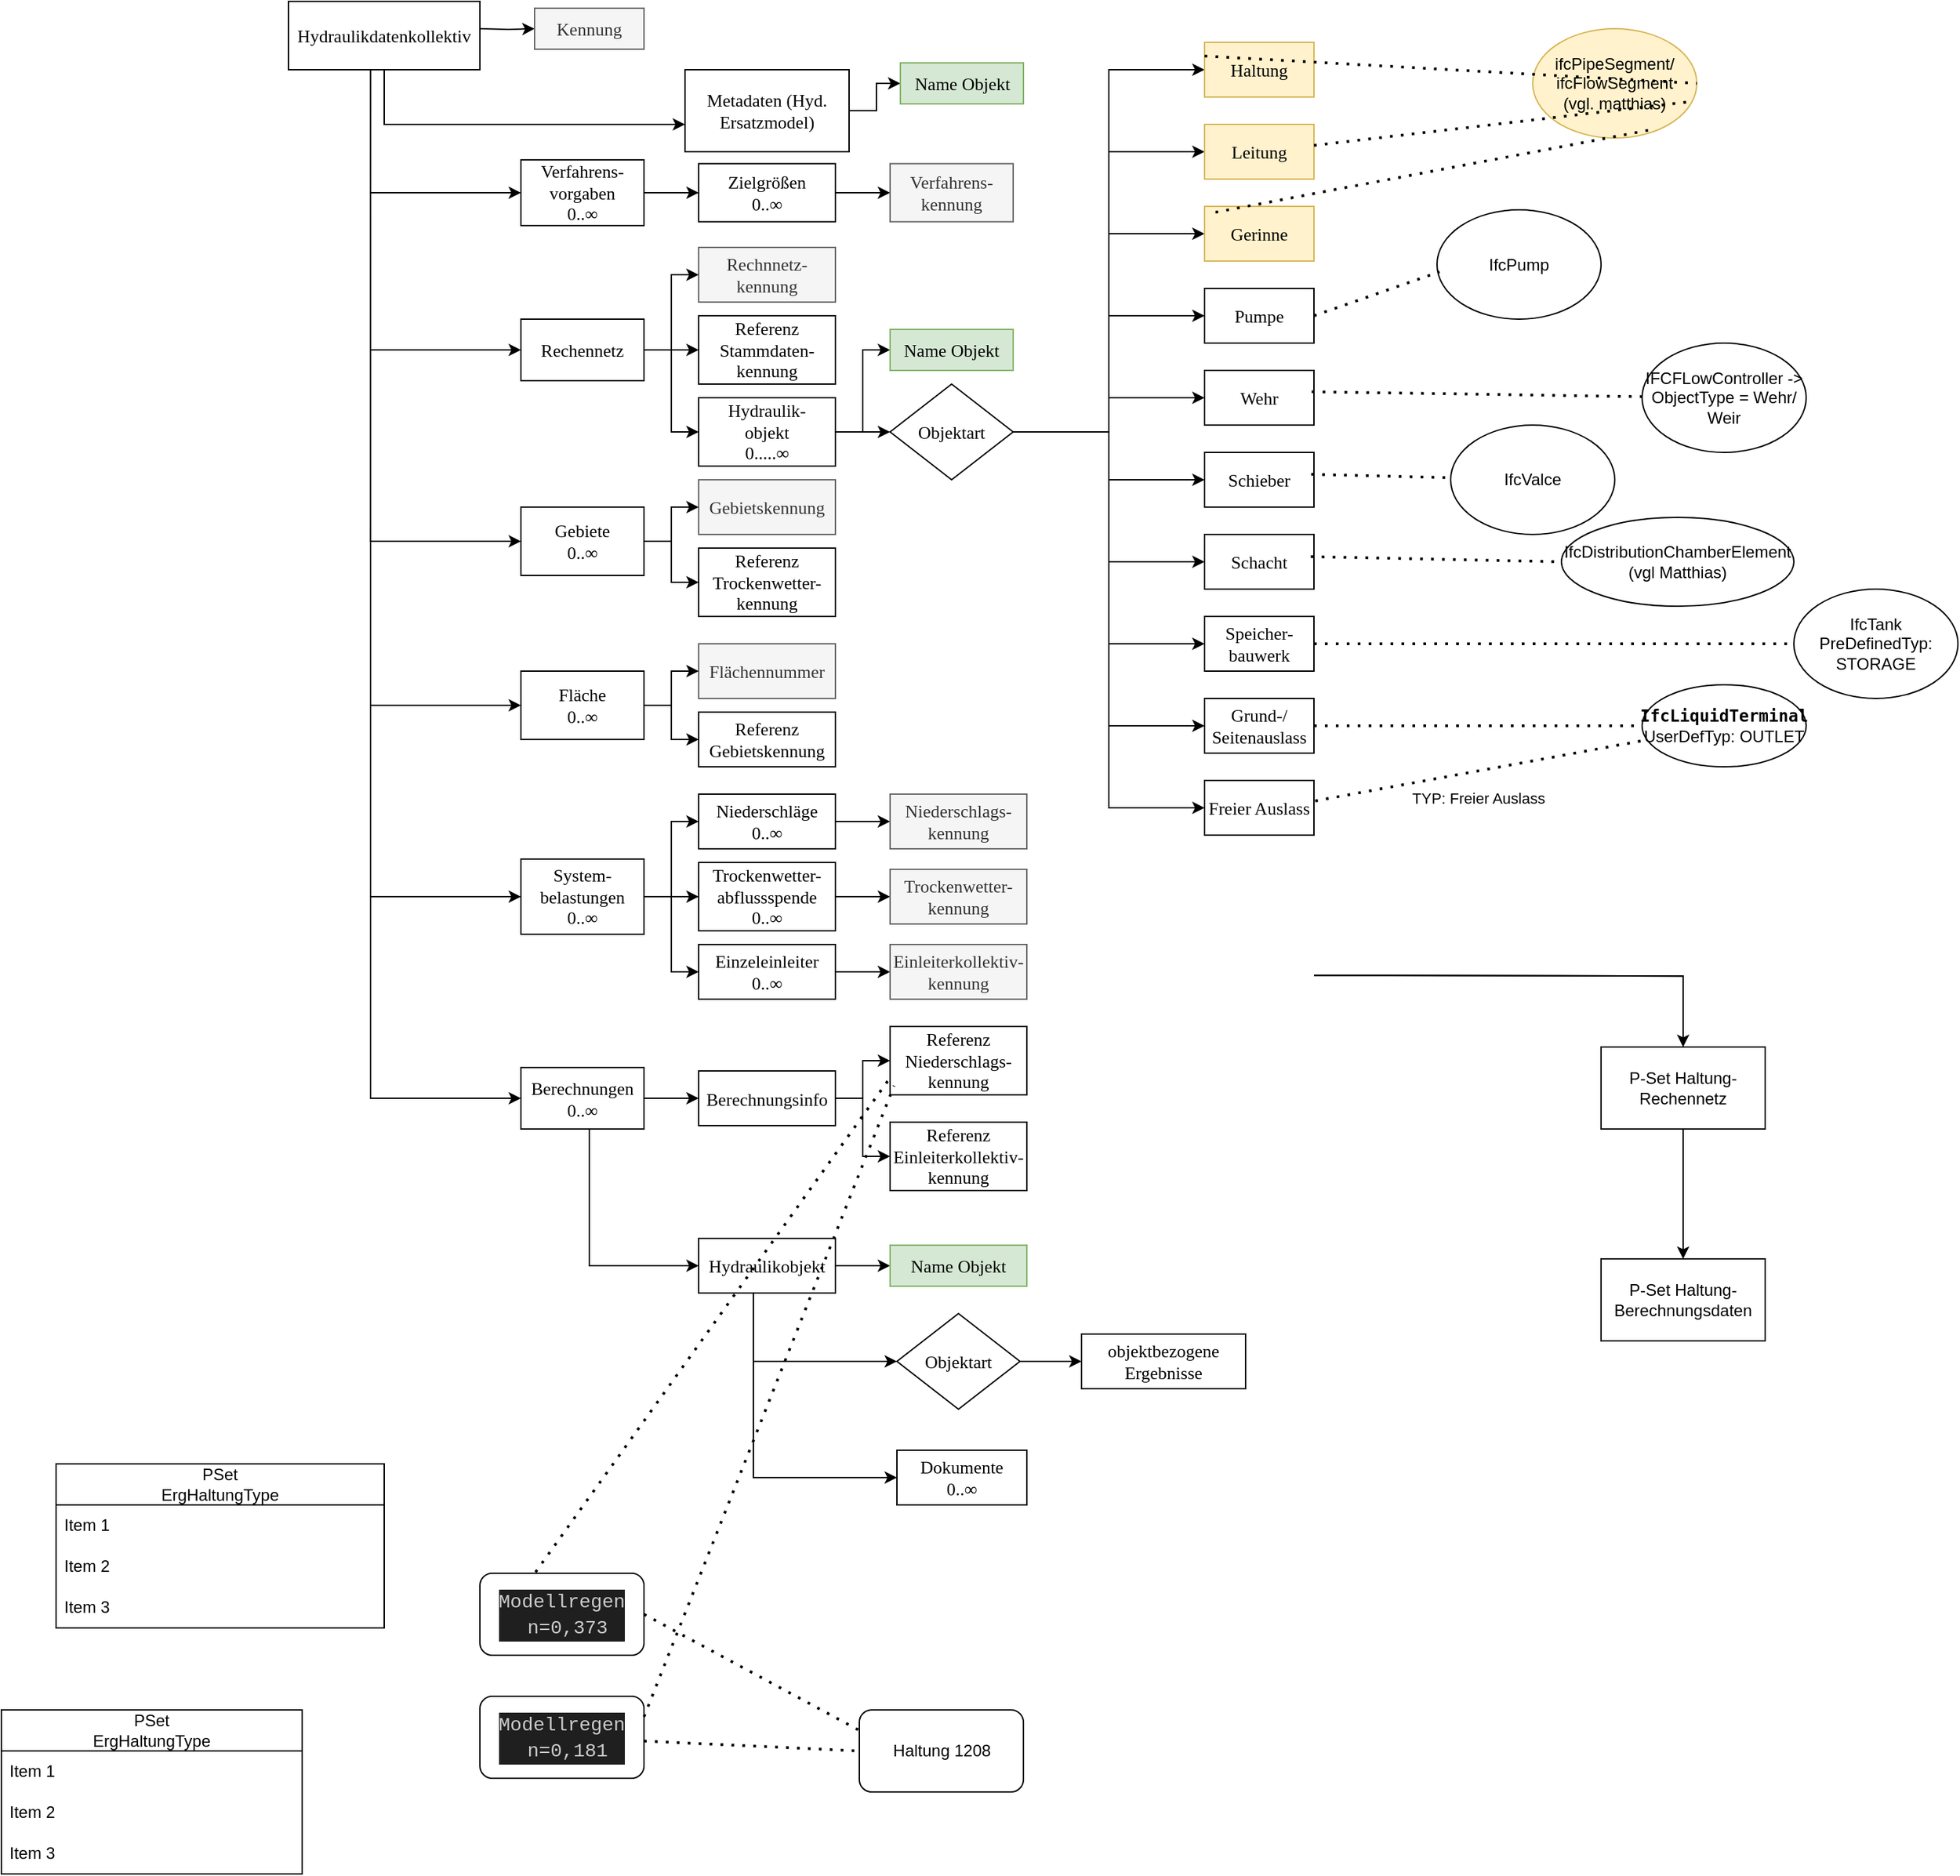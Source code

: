 <mxfile version="27.0.6">
  <diagram name="Seite-1" id="kiRcYdykQpiXVtvCCH_o">
    <mxGraphModel dx="3138" dy="1251" grid="1" gridSize="10" guides="1" tooltips="1" connect="1" arrows="1" fold="1" page="1" pageScale="1" pageWidth="827" pageHeight="1169" math="0" shadow="0">
      <root>
        <mxCell id="0" />
        <mxCell id="1" parent="0" />
        <mxCell id="iKRK4WftCPjV4v0DSpR1-3" value="" style="edgeStyle=orthogonalEdgeStyle;rounded=0;orthogonalLoop=1;jettySize=auto;html=1;entryX=0;entryY=0.5;entryDx=0;entryDy=0;fontSize=13;" parent="1" target="RGeOCi0uQSU0HmTcbR4D-23" edge="1">
          <mxGeometry relative="1" as="geometry">
            <mxPoint x="214" y="65" as="targetPoint" />
            <mxPoint x="160" y="50" as="sourcePoint" />
          </mxGeometry>
        </mxCell>
        <mxCell id="iKRK4WftCPjV4v0DSpR1-5" value="" style="edgeStyle=orthogonalEdgeStyle;rounded=0;orthogonalLoop=1;jettySize=auto;html=1;entryX=0;entryY=0.5;entryDx=0;entryDy=0;fontSize=13;exitX=0.428;exitY=0.967;exitDx=0;exitDy=0;exitPerimeter=0;" parent="1" target="mGreL9vsvFHhippzRWms-1" edge="1">
          <mxGeometry relative="1" as="geometry">
            <Array as="points">
              <mxPoint x="80" y="425" />
            </Array>
            <mxPoint x="79.92" y="78.02" as="sourcePoint" />
            <mxPoint x="190.0" y="422.5" as="targetPoint" />
          </mxGeometry>
        </mxCell>
        <mxCell id="H4KakfRGWg1EVCRGtIzr-42" style="edgeStyle=orthogonalEdgeStyle;rounded=0;orthogonalLoop=1;jettySize=auto;html=1;entryX=0;entryY=0.5;entryDx=0;entryDy=0;fontSize=13;" parent="1" target="H4KakfRGWg1EVCRGtIzr-4" edge="1">
          <mxGeometry relative="1" as="geometry">
            <Array as="points">
              <mxPoint x="80" y="545" />
            </Array>
            <mxPoint x="80" y="80" as="sourcePoint" />
          </mxGeometry>
        </mxCell>
        <mxCell id="H4KakfRGWg1EVCRGtIzr-43" style="edgeStyle=orthogonalEdgeStyle;rounded=0;orthogonalLoop=1;jettySize=auto;html=1;entryX=0;entryY=0.5;entryDx=0;entryDy=0;fontSize=13;" parent="1" target="H4KakfRGWg1EVCRGtIzr-23" edge="1">
          <mxGeometry relative="1" as="geometry">
            <Array as="points">
              <mxPoint x="80" y="685" />
            </Array>
            <mxPoint x="80" y="80" as="sourcePoint" />
          </mxGeometry>
        </mxCell>
        <mxCell id="H4KakfRGWg1EVCRGtIzr-44" style="edgeStyle=orthogonalEdgeStyle;rounded=0;orthogonalLoop=1;jettySize=auto;html=1;entryX=0;entryY=0.5;entryDx=0;entryDy=0;fontSize=13;" parent="1" target="H4KakfRGWg1EVCRGtIzr-35" edge="1">
          <mxGeometry relative="1" as="geometry">
            <Array as="points">
              <mxPoint x="80" y="833" />
            </Array>
            <mxPoint x="80" y="80" as="sourcePoint" />
          </mxGeometry>
        </mxCell>
        <mxCell id="RGeOCi0uQSU0HmTcbR4D-11" value="" style="edgeStyle=orthogonalEdgeStyle;rounded=0;orthogonalLoop=1;jettySize=auto;html=1;fontSize=13;" parent="1" source="RGeOCi0uQSU0HmTcbR4D-2" target="RGeOCi0uQSU0HmTcbR4D-10" edge="1">
          <mxGeometry relative="1" as="geometry" />
        </mxCell>
        <UserObject label="&lt;div&gt;Verfahrens-vorgaben&lt;/div&gt;&lt;div&gt;0..∞&lt;/div&gt;" link="https://www.bfr-abwasser.de/html/ISYBAU_Austauschformate_Abwasser.14.17.html" linkTarget="_blank" id="RGeOCi0uQSU0HmTcbR4D-2">
          <mxCell style="rounded=0;whiteSpace=wrap;html=1;fontFamily=Latin Modern;fontSize=13;" parent="1" vertex="1">
            <mxGeometry x="190" y="145.94" width="90" height="48.12" as="geometry" />
          </mxCell>
        </UserObject>
        <mxCell id="RGeOCi0uQSU0HmTcbR4D-3" value="" style="endArrow=classic;html=1;rounded=0;entryX=0;entryY=0.5;entryDx=0;entryDy=0;fontSize=13;exitX=0.429;exitY=1.008;exitDx=0;exitDy=0;exitPerimeter=0;" parent="1" target="RGeOCi0uQSU0HmTcbR4D-2" edge="1">
          <mxGeometry width="50" height="50" relative="1" as="geometry">
            <mxPoint x="80.06" y="80.48" as="sourcePoint" />
            <mxPoint x="370" y="210" as="targetPoint" />
            <Array as="points">
              <mxPoint x="80" y="170" />
            </Array>
          </mxGeometry>
        </mxCell>
        <mxCell id="RGeOCi0uQSU0HmTcbR4D-8" value="" style="endArrow=classic;html=1;rounded=0;entryX=0;entryY=0.5;entryDx=0;entryDy=0;fontSize=13;" parent="1" target="RGeOCi0uQSU0HmTcbR4D-24" edge="1">
          <mxGeometry width="50" height="50" relative="1" as="geometry">
            <mxPoint x="80" y="80" as="sourcePoint" />
            <mxPoint x="130" y="284.71" as="targetPoint" />
            <Array as="points">
              <mxPoint x="80" y="285" />
            </Array>
          </mxGeometry>
        </mxCell>
        <mxCell id="RGeOCi0uQSU0HmTcbR4D-16" value="" style="edgeStyle=orthogonalEdgeStyle;rounded=0;orthogonalLoop=1;jettySize=auto;html=1;fontSize=13;" parent="1" source="RGeOCi0uQSU0HmTcbR4D-10" target="RGeOCi0uQSU0HmTcbR4D-15" edge="1">
          <mxGeometry relative="1" as="geometry" />
        </mxCell>
        <UserObject label="&lt;div&gt;Zielgrößen&lt;/div&gt;&lt;div&gt;0..∞&lt;/div&gt;" link="https://www.bfr-abwasser.de/html/ISYBAU_Austauschformate_Abwasser.14.17.html" linkTarget="_blank" id="RGeOCi0uQSU0HmTcbR4D-10">
          <mxCell style="rounded=0;whiteSpace=wrap;html=1;fontFamily=Latin Modern;fontSize=13;" parent="1" vertex="1">
            <mxGeometry x="320" y="148.75" width="100" height="42.5" as="geometry" />
          </mxCell>
        </UserObject>
        <UserObject label="&lt;div&gt;&lt;font&gt;Verfahrens-&lt;/font&gt;&lt;/div&gt;&lt;div&gt;&lt;font&gt;kennung&lt;/font&gt;&lt;/div&gt;" linkTarget="_blank" id="RGeOCi0uQSU0HmTcbR4D-15">
          <mxCell style="rounded=0;whiteSpace=wrap;html=1;fontFamily=Latin Modern;fontSize=13;fillColor=#f5f5f5;fontColor=#333333;strokeColor=#666666;" parent="1" vertex="1">
            <mxGeometry x="460" y="148.75" width="90" height="42.5" as="geometry" />
          </mxCell>
        </UserObject>
        <UserObject label="&lt;div&gt;Kennung&lt;/div&gt;" linkTarget="_blank" id="RGeOCi0uQSU0HmTcbR4D-23">
          <mxCell style="rounded=0;whiteSpace=wrap;html=1;fontFamily=Latin Modern;fillColor=#f5f5f5;fontColor=#333333;strokeColor=#666666;fontSize=13;" parent="1" vertex="1">
            <mxGeometry x="200" y="35" width="80" height="30" as="geometry" />
          </mxCell>
        </UserObject>
        <mxCell id="RGeOCi0uQSU0HmTcbR4D-26" value="" style="edgeStyle=orthogonalEdgeStyle;rounded=0;orthogonalLoop=1;jettySize=auto;html=1;fontSize=13;" parent="1" source="RGeOCi0uQSU0HmTcbR4D-24" target="RGeOCi0uQSU0HmTcbR4D-25" edge="1">
          <mxGeometry relative="1" as="geometry" />
        </mxCell>
        <UserObject label="&lt;div&gt;Rechennetz&lt;/div&gt;" link="https://www.bfr-abwasser.de/html/ISYBAU_Austauschformate_Abwasser.14.18.html" linkTarget="_blank" id="RGeOCi0uQSU0HmTcbR4D-24">
          <mxCell style="rounded=0;whiteSpace=wrap;html=1;fontFamily=Latin Modern;fontSize=13;" parent="1" vertex="1">
            <mxGeometry x="190" y="262.5" width="90" height="45" as="geometry" />
          </mxCell>
        </UserObject>
        <mxCell id="RGeOCi0uQSU0HmTcbR4D-34" value="" style="edgeStyle=orthogonalEdgeStyle;rounded=0;orthogonalLoop=1;jettySize=auto;html=1;exitX=1;exitY=0.75;exitDx=0;exitDy=0;fontSize=13;" parent="1" source="RGeOCi0uQSU0HmTcbR4D-27" target="RGeOCi0uQSU0HmTcbR4D-33" edge="1">
          <mxGeometry relative="1" as="geometry">
            <Array as="points">
              <mxPoint x="420" y="345" />
            </Array>
          </mxGeometry>
        </mxCell>
        <mxCell id="H4KakfRGWg1EVCRGtIzr-55" style="edgeStyle=orthogonalEdgeStyle;rounded=0;orthogonalLoop=1;jettySize=auto;html=1;entryX=0;entryY=0.5;entryDx=0;entryDy=0;fontSize=13;exitX=1;exitY=0.75;exitDx=0;exitDy=0;" parent="1" source="RGeOCi0uQSU0HmTcbR4D-27" target="RGeOCi0uQSU0HmTcbR4D-52" edge="1">
          <mxGeometry relative="1" as="geometry">
            <Array as="points">
              <mxPoint x="420" y="345" />
              <mxPoint x="440" y="345" />
              <mxPoint x="440" y="285" />
            </Array>
          </mxGeometry>
        </mxCell>
        <UserObject label="&lt;div&gt;Referenz &lt;br&gt;&lt;/div&gt;&lt;div&gt;Stammdaten-&lt;/div&gt;&lt;div&gt;kennung&lt;/div&gt;" linkTarget="_blank" id="RGeOCi0uQSU0HmTcbR4D-25">
          <mxCell style="rounded=0;whiteSpace=wrap;html=1;fontFamily=Latin Modern;fontSize=13;" parent="1" vertex="1">
            <mxGeometry x="320" y="260" width="100" height="50" as="geometry" />
          </mxCell>
        </UserObject>
        <UserObject label="&lt;div&gt;Hydraulik-&lt;/div&gt;&lt;div&gt;objekt&lt;br&gt;0.....∞&lt;/div&gt;" linkTarget="_blank" id="RGeOCi0uQSU0HmTcbR4D-27">
          <mxCell style="rounded=0;whiteSpace=wrap;html=1;fontFamily=Latin Modern;fontSize=13;" parent="1" vertex="1">
            <mxGeometry x="320" y="320" width="100" height="50" as="geometry" />
          </mxCell>
        </UserObject>
        <UserObject label="&lt;div&gt;Rechnnetz-&lt;/div&gt;&lt;div&gt;kennung&lt;/div&gt;" linkTarget="_blank" id="RGeOCi0uQSU0HmTcbR4D-30">
          <mxCell style="rounded=0;whiteSpace=wrap;html=1;fontFamily=Latin Modern;fillColor=#f5f5f5;fontColor=#333333;strokeColor=#666666;fontSize=13;" parent="1" vertex="1">
            <mxGeometry x="320" y="210" width="100" height="40" as="geometry" />
          </mxCell>
        </UserObject>
        <mxCell id="H4KakfRGWg1EVCRGtIzr-45" style="edgeStyle=orthogonalEdgeStyle;rounded=0;orthogonalLoop=1;jettySize=auto;html=1;entryX=0;entryY=0.5;entryDx=0;entryDy=0;fontSize=13;" parent="1" source="RGeOCi0uQSU0HmTcbR4D-33" target="RGeOCi0uQSU0HmTcbR4D-44" edge="1">
          <mxGeometry relative="1" as="geometry" />
        </mxCell>
        <mxCell id="H4KakfRGWg1EVCRGtIzr-46" style="edgeStyle=orthogonalEdgeStyle;rounded=0;orthogonalLoop=1;jettySize=auto;html=1;entryX=0;entryY=0.5;entryDx=0;entryDy=0;fontSize=13;" parent="1" source="RGeOCi0uQSU0HmTcbR4D-33" target="RGeOCi0uQSU0HmTcbR4D-45" edge="1">
          <mxGeometry relative="1" as="geometry" />
        </mxCell>
        <mxCell id="H4KakfRGWg1EVCRGtIzr-47" style="edgeStyle=orthogonalEdgeStyle;rounded=0;orthogonalLoop=1;jettySize=auto;html=1;entryX=0;entryY=0.5;entryDx=0;entryDy=0;fontSize=13;" parent="1" source="RGeOCi0uQSU0HmTcbR4D-33" target="RGeOCi0uQSU0HmTcbR4D-46" edge="1">
          <mxGeometry relative="1" as="geometry" />
        </mxCell>
        <mxCell id="H4KakfRGWg1EVCRGtIzr-48" style="edgeStyle=orthogonalEdgeStyle;rounded=0;orthogonalLoop=1;jettySize=auto;html=1;entryX=0;entryY=0.5;entryDx=0;entryDy=0;fontSize=13;" parent="1" source="RGeOCi0uQSU0HmTcbR4D-33" target="RGeOCi0uQSU0HmTcbR4D-37" edge="1">
          <mxGeometry relative="1" as="geometry" />
        </mxCell>
        <mxCell id="H4KakfRGWg1EVCRGtIzr-49" style="edgeStyle=orthogonalEdgeStyle;rounded=0;orthogonalLoop=1;jettySize=auto;html=1;fontSize=13;" parent="1" source="RGeOCi0uQSU0HmTcbR4D-33" target="RGeOCi0uQSU0HmTcbR4D-47" edge="1">
          <mxGeometry relative="1" as="geometry" />
        </mxCell>
        <mxCell id="H4KakfRGWg1EVCRGtIzr-50" style="edgeStyle=orthogonalEdgeStyle;rounded=0;orthogonalLoop=1;jettySize=auto;html=1;entryX=0;entryY=0.5;entryDx=0;entryDy=0;fontSize=13;" parent="1" source="RGeOCi0uQSU0HmTcbR4D-33" target="RGeOCi0uQSU0HmTcbR4D-48" edge="1">
          <mxGeometry relative="1" as="geometry" />
        </mxCell>
        <mxCell id="H4KakfRGWg1EVCRGtIzr-51" style="edgeStyle=orthogonalEdgeStyle;rounded=0;orthogonalLoop=1;jettySize=auto;html=1;entryX=0;entryY=0.5;entryDx=0;entryDy=0;fontSize=13;" parent="1" source="RGeOCi0uQSU0HmTcbR4D-33" target="RGeOCi0uQSU0HmTcbR4D-49" edge="1">
          <mxGeometry relative="1" as="geometry" />
        </mxCell>
        <mxCell id="H4KakfRGWg1EVCRGtIzr-52" style="edgeStyle=orthogonalEdgeStyle;rounded=0;orthogonalLoop=1;jettySize=auto;html=1;entryX=0;entryY=0.5;entryDx=0;entryDy=0;fontSize=13;" parent="1" source="RGeOCi0uQSU0HmTcbR4D-33" target="RGeOCi0uQSU0HmTcbR4D-50" edge="1">
          <mxGeometry relative="1" as="geometry" />
        </mxCell>
        <mxCell id="H4KakfRGWg1EVCRGtIzr-53" style="edgeStyle=orthogonalEdgeStyle;rounded=0;orthogonalLoop=1;jettySize=auto;html=1;entryX=0;entryY=0.5;entryDx=0;entryDy=0;fontSize=13;" parent="1" source="RGeOCi0uQSU0HmTcbR4D-33" target="RGeOCi0uQSU0HmTcbR4D-54" edge="1">
          <mxGeometry relative="1" as="geometry" />
        </mxCell>
        <mxCell id="H4KakfRGWg1EVCRGtIzr-54" style="edgeStyle=orthogonalEdgeStyle;rounded=0;orthogonalLoop=1;jettySize=auto;html=1;entryX=0;entryY=0.5;entryDx=0;entryDy=0;fontSize=13;" parent="1" source="RGeOCi0uQSU0HmTcbR4D-33" target="RGeOCi0uQSU0HmTcbR4D-55" edge="1">
          <mxGeometry relative="1" as="geometry" />
        </mxCell>
        <mxCell id="RGeOCi0uQSU0HmTcbR4D-33" value="Objektart" style="shape=rhombus;html=1;dashed=0;whiteSpace=wrap;perimeter=rhombusPerimeter;fontFamily=Latin Modern;fontSize=13;" parent="1" vertex="1">
          <mxGeometry x="460" y="310" width="90" height="70" as="geometry" />
        </mxCell>
        <UserObject label="Haltung" linkTarget="_blank" id="RGeOCi0uQSU0HmTcbR4D-37">
          <mxCell style="rounded=0;whiteSpace=wrap;html=1;fontFamily=Latin Modern;fontSize=13;fillColor=#fff2cc;strokeColor=#d6b656;" parent="1" vertex="1">
            <mxGeometry x="690" y="60" width="80" height="40" as="geometry" />
          </mxCell>
        </UserObject>
        <UserObject label="&lt;div&gt;Leitung&lt;/div&gt;" linkTarget="_blank" id="RGeOCi0uQSU0HmTcbR4D-44">
          <mxCell style="rounded=0;whiteSpace=wrap;html=1;fontFamily=Latin Modern;fontSize=13;fillColor=#fff2cc;strokeColor=#d6b656;" parent="1" vertex="1">
            <mxGeometry x="690" y="120" width="80" height="40" as="geometry" />
          </mxCell>
        </UserObject>
        <UserObject label="&lt;div&gt;Gerinne&lt;/div&gt;" linkTarget="_blank" id="RGeOCi0uQSU0HmTcbR4D-45">
          <mxCell style="rounded=0;whiteSpace=wrap;html=1;fontFamily=Latin Modern;fontSize=13;fillColor=#fff2cc;strokeColor=#d6b656;" parent="1" vertex="1">
            <mxGeometry x="690" y="180" width="80" height="40" as="geometry" />
          </mxCell>
        </UserObject>
        <UserObject label="Pumpe" linkTarget="_blank" id="RGeOCi0uQSU0HmTcbR4D-46">
          <mxCell style="rounded=0;whiteSpace=wrap;html=1;fontFamily=Latin Modern;fontSize=13;" parent="1" vertex="1">
            <mxGeometry x="690" y="240" width="80" height="40" as="geometry" />
          </mxCell>
        </UserObject>
        <UserObject label="Wehr" linkTarget="_blank" id="RGeOCi0uQSU0HmTcbR4D-47">
          <mxCell style="rounded=0;whiteSpace=wrap;html=1;fontFamily=Latin Modern;fontSize=13;" parent="1" vertex="1">
            <mxGeometry x="690" y="300" width="80" height="40" as="geometry" />
          </mxCell>
        </UserObject>
        <UserObject label="Schieber" linkTarget="_blank" id="RGeOCi0uQSU0HmTcbR4D-48">
          <mxCell style="rounded=0;whiteSpace=wrap;html=1;fontFamily=Latin Modern;fontSize=13;" parent="1" vertex="1">
            <mxGeometry x="690" y="360" width="80" height="40" as="geometry" />
          </mxCell>
        </UserObject>
        <UserObject label="Schacht" linkTarget="_blank" id="RGeOCi0uQSU0HmTcbR4D-49">
          <mxCell style="rounded=0;whiteSpace=wrap;html=1;fontFamily=Latin Modern;fontSize=13;" parent="1" vertex="1">
            <mxGeometry x="690" y="420" width="80" height="40" as="geometry" />
          </mxCell>
        </UserObject>
        <UserObject label="Speicher-bauwerk" linkTarget="_blank" id="RGeOCi0uQSU0HmTcbR4D-50">
          <mxCell style="rounded=0;whiteSpace=wrap;html=1;fontFamily=Latin Modern;fontSize=13;" parent="1" vertex="1">
            <mxGeometry x="690" y="480" width="80" height="40" as="geometry" />
          </mxCell>
        </UserObject>
        <UserObject label="Name Objekt" linkTarget="_blank" id="RGeOCi0uQSU0HmTcbR4D-52">
          <mxCell style="rounded=0;whiteSpace=wrap;html=1;fontFamily=Latin Modern;fontSize=13;fillColor=#d5e8d4;strokeColor=#82b366;" parent="1" vertex="1">
            <mxGeometry x="460" y="270" width="90" height="30" as="geometry" />
          </mxCell>
        </UserObject>
        <UserObject label="&lt;div&gt;Grund-/&lt;/div&gt;&lt;div&gt;Seitenauslass&lt;/div&gt;" linkTarget="_blank" id="RGeOCi0uQSU0HmTcbR4D-54">
          <mxCell style="rounded=0;whiteSpace=wrap;html=1;fontFamily=Latin Modern;fontSize=13;" parent="1" vertex="1">
            <mxGeometry x="690" y="540" width="80" height="40" as="geometry" />
          </mxCell>
        </UserObject>
        <UserObject label="Freier Auslass" linkTarget="_blank" id="RGeOCi0uQSU0HmTcbR4D-55">
          <mxCell style="rounded=0;whiteSpace=wrap;html=1;fontFamily=Latin Modern;fontSize=13;" parent="1" vertex="1">
            <mxGeometry x="690" y="600" width="80" height="40" as="geometry" />
          </mxCell>
        </UserObject>
        <mxCell id="H4KakfRGWg1EVCRGtIzr-6" value="" style="edgeStyle=orthogonalEdgeStyle;rounded=0;orthogonalLoop=1;jettySize=auto;html=1;fontSize=13;" parent="1" source="mGreL9vsvFHhippzRWms-1" target="H4KakfRGWg1EVCRGtIzr-2" edge="1">
          <mxGeometry relative="1" as="geometry" />
        </mxCell>
        <UserObject label="&lt;div&gt;Gebiete&lt;/div&gt;&lt;div&gt;&lt;div&gt;0..∞&lt;/div&gt;&lt;/div&gt;" link="https://www.bfr-abwasser.de/html/ISYBAU_Austauschformate_Abwasser.14.19.html" linkTarget="_blank" id="mGreL9vsvFHhippzRWms-1">
          <mxCell style="rounded=0;whiteSpace=wrap;html=1;fontFamily=Latin Modern;fontSize=13;" parent="1" vertex="1">
            <mxGeometry x="190" y="400" width="90" height="50" as="geometry" />
          </mxCell>
        </UserObject>
        <UserObject label="Gebietskennung" linkTarget="_blank" id="H4KakfRGWg1EVCRGtIzr-1">
          <mxCell style="rounded=0;whiteSpace=wrap;html=1;fontFamily=Latin Modern;fillColor=#f5f5f5;fontColor=#333333;strokeColor=#666666;fontSize=13;" parent="1" vertex="1">
            <mxGeometry x="320" y="380" width="100" height="40" as="geometry" />
          </mxCell>
        </UserObject>
        <UserObject label="Referenz Trockenwetter-kennung" linkTarget="_blank" id="H4KakfRGWg1EVCRGtIzr-2">
          <mxCell style="rounded=0;whiteSpace=wrap;html=1;fontFamily=Latin Modern;fontSize=13;" parent="1" vertex="1">
            <mxGeometry x="320" y="430" width="100" height="50" as="geometry" />
          </mxCell>
        </UserObject>
        <UserObject label="&lt;div&gt;Fläche&lt;/div&gt;&lt;div&gt;&lt;div&gt;0..∞&lt;/div&gt;&lt;/div&gt;" link="https://www.bfr-abwasser.de/html/ISYBAU_Austauschformate_Abwasser.14.20.html" linkTarget="_blank" id="H4KakfRGWg1EVCRGtIzr-4">
          <mxCell style="rounded=0;whiteSpace=wrap;html=1;fontFamily=Latin Modern;fontSize=13;" parent="1" vertex="1">
            <mxGeometry x="190" y="520" width="90" height="50" as="geometry" />
          </mxCell>
        </UserObject>
        <mxCell id="H4KakfRGWg1EVCRGtIzr-8" value="" style="edgeStyle=orthogonalEdgeStyle;rounded=0;orthogonalLoop=1;jettySize=auto;html=1;entryX=0;entryY=0.5;entryDx=0;entryDy=0;exitX=1;exitY=0.5;exitDx=0;exitDy=0;fontSize=13;" parent="1" source="mGreL9vsvFHhippzRWms-1" target="H4KakfRGWg1EVCRGtIzr-1" edge="1">
          <mxGeometry relative="1" as="geometry">
            <mxPoint x="290" y="443" as="sourcePoint" />
            <mxPoint x="330" y="470" as="targetPoint" />
          </mxGeometry>
        </mxCell>
        <mxCell id="H4KakfRGWg1EVCRGtIzr-9" value="" style="edgeStyle=orthogonalEdgeStyle;rounded=0;orthogonalLoop=1;jettySize=auto;html=1;entryX=0;entryY=0.5;entryDx=0;entryDy=0;exitX=1;exitY=0.5;exitDx=0;exitDy=0;fontSize=13;" parent="1" source="RGeOCi0uQSU0HmTcbR4D-24" target="RGeOCi0uQSU0HmTcbR4D-27" edge="1">
          <mxGeometry relative="1" as="geometry">
            <mxPoint x="290" y="483" as="sourcePoint" />
            <mxPoint x="330" y="450" as="targetPoint" />
          </mxGeometry>
        </mxCell>
        <mxCell id="H4KakfRGWg1EVCRGtIzr-10" value="" style="edgeStyle=orthogonalEdgeStyle;rounded=0;orthogonalLoop=1;jettySize=auto;html=1;entryX=0;entryY=0.5;entryDx=0;entryDy=0;exitX=1;exitY=0.5;exitDx=0;exitDy=0;fontSize=13;" parent="1" source="RGeOCi0uQSU0HmTcbR4D-24" target="RGeOCi0uQSU0HmTcbR4D-30" edge="1">
          <mxGeometry relative="1" as="geometry">
            <mxPoint x="290" y="295" as="sourcePoint" />
            <mxPoint x="330" y="350" as="targetPoint" />
          </mxGeometry>
        </mxCell>
        <mxCell id="H4KakfRGWg1EVCRGtIzr-17" value="" style="edgeStyle=orthogonalEdgeStyle;rounded=0;orthogonalLoop=1;jettySize=auto;html=1;exitX=1;exitY=0.5;exitDx=0;exitDy=0;fontSize=13;" parent="1" source="H4KakfRGWg1EVCRGtIzr-4" target="H4KakfRGWg1EVCRGtIzr-19" edge="1">
          <mxGeometry relative="1" as="geometry">
            <mxPoint x="280" y="552" as="sourcePoint" />
          </mxGeometry>
        </mxCell>
        <UserObject label="Flächennummer" linkTarget="_blank" id="H4KakfRGWg1EVCRGtIzr-18">
          <mxCell style="rounded=0;whiteSpace=wrap;html=1;fontFamily=Latin Modern;fillColor=#f5f5f5;fontColor=#333333;strokeColor=#666666;fontSize=13;" parent="1" vertex="1">
            <mxGeometry x="320" y="500" width="100" height="40" as="geometry" />
          </mxCell>
        </UserObject>
        <UserObject label="Referenz Gebietskennung" linkTarget="_blank" id="H4KakfRGWg1EVCRGtIzr-19">
          <mxCell style="rounded=0;whiteSpace=wrap;html=1;fontFamily=Latin Modern;fontSize=13;" parent="1" vertex="1">
            <mxGeometry x="320" y="550" width="100" height="40" as="geometry" />
          </mxCell>
        </UserObject>
        <mxCell id="H4KakfRGWg1EVCRGtIzr-20" value="" style="edgeStyle=orthogonalEdgeStyle;rounded=0;orthogonalLoop=1;jettySize=auto;html=1;entryX=0;entryY=0.5;entryDx=0;entryDy=0;exitX=1;exitY=0.5;exitDx=0;exitDy=0;fontSize=13;" parent="1" source="H4KakfRGWg1EVCRGtIzr-4" target="H4KakfRGWg1EVCRGtIzr-18" edge="1">
          <mxGeometry relative="1" as="geometry">
            <mxPoint x="300" y="560" as="sourcePoint" />
            <mxPoint x="330" y="590" as="targetPoint" />
          </mxGeometry>
        </mxCell>
        <mxCell id="H4KakfRGWg1EVCRGtIzr-22" value="" style="edgeStyle=orthogonalEdgeStyle;rounded=0;orthogonalLoop=1;jettySize=auto;html=1;fontSize=13;" parent="1" source="H4KakfRGWg1EVCRGtIzr-23" target="H4KakfRGWg1EVCRGtIzr-24" edge="1">
          <mxGeometry relative="1" as="geometry" />
        </mxCell>
        <UserObject label="&lt;div&gt;System-belastungen&lt;/div&gt;&lt;div&gt;&lt;div&gt;&lt;div&gt;0..∞&lt;/div&gt;&lt;/div&gt;&lt;/div&gt;" link="https://www.bfr-abwasser.de/html/ISYBAU_Austauschformate_Abwasser.14.21.html" linkTarget="_blank" id="H4KakfRGWg1EVCRGtIzr-23">
          <mxCell style="rounded=0;whiteSpace=wrap;html=1;fontFamily=Latin Modern;fontSize=13;" parent="1" vertex="1">
            <mxGeometry x="190" y="657.5" width="90" height="55" as="geometry" />
          </mxCell>
        </UserObject>
        <mxCell id="H4KakfRGWg1EVCRGtIzr-34" value="" style="edgeStyle=orthogonalEdgeStyle;rounded=0;orthogonalLoop=1;jettySize=auto;html=1;entryX=0;entryY=0.5;entryDx=0;entryDy=0;fontSize=13;" parent="1" source="H4KakfRGWg1EVCRGtIzr-24" target="H4KakfRGWg1EVCRGtIzr-31" edge="1">
          <mxGeometry relative="1" as="geometry" />
        </mxCell>
        <UserObject label="&lt;div&gt;Trockenwetter-abflussspende&lt;/div&gt;&lt;div&gt;0..∞&lt;/div&gt;" linkTarget="_blank" id="H4KakfRGWg1EVCRGtIzr-24">
          <mxCell style="rounded=0;whiteSpace=wrap;html=1;fontFamily=Latin Modern;fontSize=13;" parent="1" vertex="1">
            <mxGeometry x="320" y="660" width="100" height="50" as="geometry" />
          </mxCell>
        </UserObject>
        <mxCell id="H4KakfRGWg1EVCRGtIzr-33" value="" style="edgeStyle=orthogonalEdgeStyle;rounded=0;orthogonalLoop=1;jettySize=auto;html=1;fontSize=13;" parent="1" source="H4KakfRGWg1EVCRGtIzr-25" target="H4KakfRGWg1EVCRGtIzr-32" edge="1">
          <mxGeometry relative="1" as="geometry" />
        </mxCell>
        <UserObject label="&lt;div&gt;Einzeleinleiter&lt;/div&gt;&lt;div&gt;0..∞&lt;/div&gt;" linkTarget="_blank" id="H4KakfRGWg1EVCRGtIzr-25">
          <mxCell style="rounded=0;whiteSpace=wrap;html=1;fontFamily=Latin Modern;fontSize=13;" parent="1" vertex="1">
            <mxGeometry x="320" y="720" width="100" height="40" as="geometry" />
          </mxCell>
        </UserObject>
        <mxCell id="H4KakfRGWg1EVCRGtIzr-30" value="" style="edgeStyle=orthogonalEdgeStyle;rounded=0;orthogonalLoop=1;jettySize=auto;html=1;fontSize=13;" parent="1" source="H4KakfRGWg1EVCRGtIzr-26" target="H4KakfRGWg1EVCRGtIzr-29" edge="1">
          <mxGeometry relative="1" as="geometry" />
        </mxCell>
        <UserObject label="&lt;div&gt;Niederschläge&lt;/div&gt;&lt;div&gt;&lt;div&gt;0..∞&lt;/div&gt;&lt;/div&gt;" linkTarget="_blank" id="H4KakfRGWg1EVCRGtIzr-26">
          <mxCell style="rounded=0;whiteSpace=wrap;html=1;fontFamily=Latin Modern;fontSize=13;" parent="1" vertex="1">
            <mxGeometry x="320" y="610" width="100" height="40" as="geometry" />
          </mxCell>
        </UserObject>
        <mxCell id="H4KakfRGWg1EVCRGtIzr-27" value="" style="edgeStyle=orthogonalEdgeStyle;rounded=0;orthogonalLoop=1;jettySize=auto;html=1;entryX=0;entryY=0.5;entryDx=0;entryDy=0;exitX=1;exitY=0.5;exitDx=0;exitDy=0;fontSize=13;" parent="1" source="H4KakfRGWg1EVCRGtIzr-23" target="H4KakfRGWg1EVCRGtIzr-25" edge="1">
          <mxGeometry relative="1" as="geometry">
            <mxPoint x="290" y="883" as="sourcePoint" />
            <mxPoint x="330" y="850" as="targetPoint" />
          </mxGeometry>
        </mxCell>
        <mxCell id="H4KakfRGWg1EVCRGtIzr-28" value="" style="edgeStyle=orthogonalEdgeStyle;rounded=0;orthogonalLoop=1;jettySize=auto;html=1;entryX=0;entryY=0.5;entryDx=0;entryDy=0;exitX=1;exitY=0.5;exitDx=0;exitDy=0;fontSize=13;" parent="1" source="H4KakfRGWg1EVCRGtIzr-23" target="H4KakfRGWg1EVCRGtIzr-26" edge="1">
          <mxGeometry relative="1" as="geometry">
            <mxPoint x="290" y="695" as="sourcePoint" />
            <mxPoint x="330" y="750" as="targetPoint" />
          </mxGeometry>
        </mxCell>
        <UserObject label="&lt;div&gt;Niederschlags-kennung&lt;/div&gt;" linkTarget="_blank" id="H4KakfRGWg1EVCRGtIzr-29">
          <mxCell style="rounded=0;whiteSpace=wrap;html=1;fontFamily=Latin Modern;fillColor=#f5f5f5;fontColor=#333333;strokeColor=#666666;fontSize=13;" parent="1" vertex="1">
            <mxGeometry x="460" y="610" width="100" height="40" as="geometry" />
          </mxCell>
        </UserObject>
        <UserObject label="&lt;div&gt;Trockenwetter-kennung&lt;/div&gt;" linkTarget="_blank" id="H4KakfRGWg1EVCRGtIzr-31">
          <mxCell style="rounded=0;whiteSpace=wrap;html=1;fontFamily=Latin Modern;fillColor=#f5f5f5;fontColor=#333333;strokeColor=#666666;fontSize=13;" parent="1" vertex="1">
            <mxGeometry x="460" y="665" width="100" height="40" as="geometry" />
          </mxCell>
        </UserObject>
        <UserObject label="&lt;div&gt;&lt;font&gt;Einleiterkollektiv-kennung&lt;/font&gt;&lt;/div&gt;" linkTarget="_blank" id="H4KakfRGWg1EVCRGtIzr-32">
          <mxCell style="rounded=0;whiteSpace=wrap;html=1;fontFamily=Latin Modern;fillColor=#f5f5f5;fontColor=#333333;strokeColor=#666666;fontSize=13;" parent="1" vertex="1">
            <mxGeometry x="460" y="720" width="100" height="40" as="geometry" />
          </mxCell>
        </UserObject>
        <mxCell id="H4KakfRGWg1EVCRGtIzr-41" value="" style="edgeStyle=orthogonalEdgeStyle;rounded=0;orthogonalLoop=1;jettySize=auto;html=1;fontSize=13;" parent="1" source="H4KakfRGWg1EVCRGtIzr-35" target="H4KakfRGWg1EVCRGtIzr-40" edge="1">
          <mxGeometry relative="1" as="geometry" />
        </mxCell>
        <mxCell id="H4KakfRGWg1EVCRGtIzr-59" style="edgeStyle=orthogonalEdgeStyle;rounded=0;orthogonalLoop=1;jettySize=auto;html=1;entryX=0;entryY=0.5;entryDx=0;entryDy=0;fontSize=13;" parent="1" source="H4KakfRGWg1EVCRGtIzr-62" target="H4KakfRGWg1EVCRGtIzr-57" edge="1">
          <mxGeometry relative="1" as="geometry">
            <mxPoint x="240" y="1010" as="targetPoint" />
            <Array as="points">
              <mxPoint x="360" y="1025" />
            </Array>
          </mxGeometry>
        </mxCell>
        <UserObject label="&lt;div&gt;Berechnungen&lt;/div&gt;&lt;div&gt;&lt;div&gt;0..∞&lt;/div&gt;&lt;/div&gt;" link="https://www.bfr-abwasser.de/html/ISYBAU_Austauschformate_Abwasser.14.22.html" linkTarget="_blank" id="H4KakfRGWg1EVCRGtIzr-35">
          <mxCell style="rounded=0;whiteSpace=wrap;html=1;fontFamily=Latin Modern;fontSize=13;" parent="1" vertex="1">
            <mxGeometry x="190" y="810" width="90" height="45" as="geometry" />
          </mxCell>
        </UserObject>
        <UserObject label="Referenz Niederschlags- kennung" linkTarget="_blank" id="H4KakfRGWg1EVCRGtIzr-37">
          <mxCell style="rounded=0;whiteSpace=wrap;html=1;fontFamily=Latin Modern;fontSize=13;" parent="1" vertex="1">
            <mxGeometry x="460" y="780" width="100" height="50" as="geometry" />
          </mxCell>
        </UserObject>
        <UserObject label="Referenz Einleiterkollektiv-kennung" linkTarget="_blank" id="H4KakfRGWg1EVCRGtIzr-38">
          <mxCell style="rounded=0;whiteSpace=wrap;html=1;fontFamily=Latin Modern;fontSize=13;" parent="1" vertex="1">
            <mxGeometry x="460" y="850" width="100" height="50" as="geometry" />
          </mxCell>
        </UserObject>
        <mxCell id="H4KakfRGWg1EVCRGtIzr-70" style="edgeStyle=orthogonalEdgeStyle;rounded=0;orthogonalLoop=1;jettySize=auto;html=1;fontSize=13;" parent="1" source="H4KakfRGWg1EVCRGtIzr-40" target="H4KakfRGWg1EVCRGtIzr-37" edge="1">
          <mxGeometry relative="1" as="geometry" />
        </mxCell>
        <mxCell id="H4KakfRGWg1EVCRGtIzr-71" style="edgeStyle=orthogonalEdgeStyle;rounded=0;orthogonalLoop=1;jettySize=auto;html=1;entryX=0;entryY=0.5;entryDx=0;entryDy=0;fontSize=13;" parent="1" source="H4KakfRGWg1EVCRGtIzr-40" target="H4KakfRGWg1EVCRGtIzr-38" edge="1">
          <mxGeometry relative="1" as="geometry" />
        </mxCell>
        <UserObject label="Berechnungsinfo" linkTarget="_blank" id="H4KakfRGWg1EVCRGtIzr-40">
          <mxCell style="rounded=0;whiteSpace=wrap;html=1;fontFamily=Latin Modern;fontSize=13;" parent="1" vertex="1">
            <mxGeometry x="320" y="812.5" width="100" height="40" as="geometry" />
          </mxCell>
        </UserObject>
        <mxCell id="H4KakfRGWg1EVCRGtIzr-56" style="edgeStyle=orthogonalEdgeStyle;rounded=0;orthogonalLoop=1;jettySize=auto;html=1;exitX=0.5;exitY=1;exitDx=0;exitDy=0;fontSize=13;" parent="1" source="RGeOCi0uQSU0HmTcbR4D-2" target="RGeOCi0uQSU0HmTcbR4D-2" edge="1">
          <mxGeometry relative="1" as="geometry" />
        </mxCell>
        <mxCell id="H4KakfRGWg1EVCRGtIzr-61" value="" style="edgeStyle=orthogonalEdgeStyle;rounded=0;orthogonalLoop=1;jettySize=auto;html=1;fontSize=13;" parent="1" source="H4KakfRGWg1EVCRGtIzr-57" target="H4KakfRGWg1EVCRGtIzr-60" edge="1">
          <mxGeometry relative="1" as="geometry" />
        </mxCell>
        <mxCell id="H4KakfRGWg1EVCRGtIzr-57" value="Objektart" style="shape=rhombus;html=1;dashed=0;whiteSpace=wrap;perimeter=rhombusPerimeter;fontFamily=Latin Modern;fontSize=13;" parent="1" vertex="1">
          <mxGeometry x="465" y="990" width="90" height="70" as="geometry" />
        </mxCell>
        <UserObject label="objektbezogene Ergebnisse" linkTarget="_blank" id="H4KakfRGWg1EVCRGtIzr-60">
          <mxCell style="rounded=0;whiteSpace=wrap;html=1;fontFamily=Latin Modern;fontSize=13;" parent="1" vertex="1">
            <mxGeometry x="600" y="1005" width="120" height="40" as="geometry" />
          </mxCell>
        </UserObject>
        <mxCell id="H4KakfRGWg1EVCRGtIzr-63" value="" style="edgeStyle=orthogonalEdgeStyle;rounded=0;orthogonalLoop=1;jettySize=auto;html=1;entryX=0;entryY=0.5;entryDx=0;entryDy=0;fontSize=13;" parent="1" source="H4KakfRGWg1EVCRGtIzr-35" target="H4KakfRGWg1EVCRGtIzr-62" edge="1">
          <mxGeometry relative="1" as="geometry">
            <mxPoint x="445" y="955" as="targetPoint" />
            <mxPoint x="240" y="855" as="sourcePoint" />
            <Array as="points">
              <mxPoint x="240" y="955" />
            </Array>
          </mxGeometry>
        </mxCell>
        <mxCell id="H4KakfRGWg1EVCRGtIzr-66" value="" style="edgeStyle=orthogonalEdgeStyle;rounded=0;orthogonalLoop=1;jettySize=auto;html=1;fontSize=13;" parent="1" source="H4KakfRGWg1EVCRGtIzr-62" target="H4KakfRGWg1EVCRGtIzr-64" edge="1">
          <mxGeometry relative="1" as="geometry" />
        </mxCell>
        <mxCell id="H4KakfRGWg1EVCRGtIzr-68" style="edgeStyle=orthogonalEdgeStyle;rounded=0;orthogonalLoop=1;jettySize=auto;html=1;entryX=0;entryY=0.5;entryDx=0;entryDy=0;fontSize=13;" parent="1" source="H4KakfRGWg1EVCRGtIzr-62" target="H4KakfRGWg1EVCRGtIzr-67" edge="1">
          <mxGeometry relative="1" as="geometry">
            <Array as="points">
              <mxPoint x="360" y="1110" />
            </Array>
          </mxGeometry>
        </mxCell>
        <UserObject label="&lt;div&gt;Hydraulikobjekt&lt;/div&gt;" linkTarget="_blank" id="H4KakfRGWg1EVCRGtIzr-62">
          <mxCell style="rounded=0;whiteSpace=wrap;html=1;fontFamily=Latin Modern;fontSize=13;" parent="1" vertex="1">
            <mxGeometry x="320" y="935" width="100" height="40" as="geometry" />
          </mxCell>
        </UserObject>
        <UserObject label="Name Objekt" linkTarget="_blank" id="H4KakfRGWg1EVCRGtIzr-64">
          <mxCell style="rounded=0;whiteSpace=wrap;html=1;fontFamily=Latin Modern;fontSize=13;fillColor=#d5e8d4;strokeColor=#82b366;" parent="1" vertex="1">
            <mxGeometry x="460" y="940" width="100" height="30" as="geometry" />
          </mxCell>
        </UserObject>
        <UserObject label="&lt;div&gt;Dokumente&lt;/div&gt;&lt;div&gt;0..∞&lt;/div&gt;" linkTarget="_blank" id="H4KakfRGWg1EVCRGtIzr-67">
          <mxCell style="rounded=0;whiteSpace=wrap;html=1;fontFamily=Latin Modern;fontSize=13;" parent="1" vertex="1">
            <mxGeometry x="465" y="1090" width="95" height="40" as="geometry" />
          </mxCell>
        </UserObject>
        <mxCell id="xYtCWhQUM0GvvKmP2PAd-9" value="" style="edgeStyle=orthogonalEdgeStyle;rounded=0;orthogonalLoop=1;jettySize=auto;html=1;" parent="1" source="rIYrMIPJeFG_pnFg1OFR-1" target="xYtCWhQUM0GvvKmP2PAd-8" edge="1">
          <mxGeometry relative="1" as="geometry">
            <Array as="points">
              <mxPoint x="90" y="120" />
            </Array>
          </mxGeometry>
        </mxCell>
        <UserObject label="Hydraulikdatenkollektiv" link="https://www.bfr-abwasser.de/html/A7-6Hydraulikdaten.html" linkTarget="_blank" id="rIYrMIPJeFG_pnFg1OFR-1">
          <mxCell style="rounded=0;whiteSpace=wrap;html=1;fontFamily=Latin Modern;fontSize=13;" parent="1" vertex="1">
            <mxGeometry x="20" y="30" width="140" height="50" as="geometry" />
          </mxCell>
        </UserObject>
        <mxCell id="8MrMpzrLchW73DIUa7IR-1" value="ifcPipeSegment/&lt;br&gt;ifcFlowSegment&lt;br&gt;(vgl. matthias)" style="ellipse;whiteSpace=wrap;html=1;fillColor=#fff2cc;strokeColor=#d6b656;" parent="1" vertex="1">
          <mxGeometry x="930" y="50" width="120" height="80" as="geometry" />
        </mxCell>
        <mxCell id="8MrMpzrLchW73DIUa7IR-4" value="" style="endArrow=none;dashed=1;html=1;dashPattern=1 3;strokeWidth=2;rounded=0;entryX=0.035;entryY=0.132;entryDx=0;entryDy=0;entryPerimeter=0;exitX=0.703;exitY=0.929;exitDx=0;exitDy=0;exitPerimeter=0;" parent="1" source="8MrMpzrLchW73DIUa7IR-1" target="RGeOCi0uQSU0HmTcbR4D-45" edge="1">
          <mxGeometry width="50" height="50" relative="1" as="geometry">
            <mxPoint x="440" y="130" as="sourcePoint" />
            <mxPoint x="330" y="480" as="targetPoint" />
          </mxGeometry>
        </mxCell>
        <mxCell id="8MrMpzrLchW73DIUa7IR-5" value="" style="endArrow=none;dashed=1;html=1;dashPattern=1 3;strokeWidth=2;rounded=0;entryX=0.974;entryY=0.665;entryDx=0;entryDy=0;entryPerimeter=0;" parent="1" source="RGeOCi0uQSU0HmTcbR4D-44" target="8MrMpzrLchW73DIUa7IR-1" edge="1">
          <mxGeometry width="50" height="50" relative="1" as="geometry">
            <mxPoint x="280" y="530" as="sourcePoint" />
            <mxPoint x="330" y="480" as="targetPoint" />
          </mxGeometry>
        </mxCell>
        <mxCell id="8MrMpzrLchW73DIUa7IR-6" value="IfcPump" style="ellipse;whiteSpace=wrap;html=1;" parent="1" vertex="1">
          <mxGeometry x="860" y="182.5" width="120" height="80" as="geometry" />
        </mxCell>
        <mxCell id="8MrMpzrLchW73DIUa7IR-7" value="" style="endArrow=none;dashed=1;html=1;dashPattern=1 3;strokeWidth=2;rounded=0;entryX=0.015;entryY=0.567;entryDx=0;entryDy=0;entryPerimeter=0;exitX=1;exitY=0.5;exitDx=0;exitDy=0;" parent="1" source="RGeOCi0uQSU0HmTcbR4D-46" target="8MrMpzrLchW73DIUa7IR-6" edge="1">
          <mxGeometry width="50" height="50" relative="1" as="geometry">
            <mxPoint x="474" y="104" as="sourcePoint" />
            <mxPoint x="703" y="195" as="targetPoint" />
          </mxGeometry>
        </mxCell>
        <mxCell id="8MrMpzrLchW73DIUa7IR-8" value="IFCFLowController -&amp;gt; ObjectType = Wehr/ Weir" style="ellipse;whiteSpace=wrap;html=1;" parent="1" vertex="1">
          <mxGeometry x="1010" y="280" width="120" height="80" as="geometry" />
        </mxCell>
        <mxCell id="8MrMpzrLchW73DIUa7IR-9" value="" style="endArrow=none;dashed=1;html=1;dashPattern=1 3;strokeWidth=2;rounded=0;exitX=0.979;exitY=0.39;exitDx=0;exitDy=0;exitPerimeter=0;" parent="1" source="RGeOCi0uQSU0HmTcbR4D-47" target="8MrMpzrLchW73DIUa7IR-8" edge="1">
          <mxGeometry width="50" height="50" relative="1" as="geometry">
            <mxPoint x="780" y="320" as="sourcePoint" />
            <mxPoint x="860" y="320" as="targetPoint" />
          </mxGeometry>
        </mxCell>
        <mxCell id="8MrMpzrLchW73DIUa7IR-11" value="IfcValce" style="ellipse;whiteSpace=wrap;html=1;" parent="1" vertex="1">
          <mxGeometry x="870" y="340" width="120" height="80" as="geometry" />
        </mxCell>
        <mxCell id="8MrMpzrLchW73DIUa7IR-12" value="" style="endArrow=none;dashed=1;html=1;dashPattern=1 3;strokeWidth=2;rounded=0;exitX=0.979;exitY=0.39;exitDx=0;exitDy=0;exitPerimeter=0;" parent="1" target="8MrMpzrLchW73DIUa7IR-11" edge="1">
          <mxGeometry width="50" height="50" relative="1" as="geometry">
            <mxPoint x="768" y="376" as="sourcePoint" />
            <mxPoint x="860" y="380" as="targetPoint" />
          </mxGeometry>
        </mxCell>
        <mxCell id="8MrMpzrLchW73DIUa7IR-13" value="IfcDistributionChamberElement&lt;br&gt;(vgl Matthias)" style="ellipse;whiteSpace=wrap;html=1;" parent="1" vertex="1">
          <mxGeometry x="951" y="407.5" width="170" height="65" as="geometry" />
        </mxCell>
        <mxCell id="8MrMpzrLchW73DIUa7IR-14" value="" style="endArrow=none;dashed=1;html=1;dashPattern=1 3;strokeWidth=2;rounded=0;entryX=0;entryY=0.5;entryDx=0;entryDy=0;exitX=0.971;exitY=0.406;exitDx=0;exitDy=0;exitPerimeter=0;" parent="1" source="RGeOCi0uQSU0HmTcbR4D-49" target="8MrMpzrLchW73DIUa7IR-13" edge="1">
          <mxGeometry width="50" height="50" relative="1" as="geometry">
            <mxPoint x="780" y="270" as="sourcePoint" />
            <mxPoint x="872" y="238" as="targetPoint" />
          </mxGeometry>
        </mxCell>
        <mxCell id="8MrMpzrLchW73DIUa7IR-15" value="&lt;div&gt;IfcTank&lt;br&gt;PreDefinedTyp: STORAGE&lt;/div&gt;" style="ellipse;whiteSpace=wrap;html=1;" parent="1" vertex="1">
          <mxGeometry x="1121" y="460" width="120" height="80" as="geometry" />
        </mxCell>
        <mxCell id="8MrMpzrLchW73DIUa7IR-16" value="" style="endArrow=none;dashed=1;html=1;dashPattern=1 3;strokeWidth=2;rounded=0;exitX=1;exitY=0.5;exitDx=0;exitDy=0;entryX=0;entryY=0.5;entryDx=0;entryDy=0;" parent="1" source="RGeOCi0uQSU0HmTcbR4D-50" target="8MrMpzrLchW73DIUa7IR-15" edge="1">
          <mxGeometry width="50" height="50" relative="1" as="geometry">
            <mxPoint x="778" y="446" as="sourcePoint" />
            <mxPoint x="930" y="500" as="targetPoint" />
          </mxGeometry>
        </mxCell>
        <UserObject label="&lt;strong data-end=&quot;1493&quot; data-start=&quot;1464&quot;&gt;&lt;code data-end=&quot;1491&quot; data-start=&quot;1472&quot;&gt;IfcLiquidTerminal&lt;/code&gt;&lt;/strong&gt;&lt;br&gt;UserDefTyp: OUTLET" link="https://ifc43-docs.standards.buildingsmart.org/IFC/RELEASE/IFC4x3/HTML/lexical/IfcFlowTerminal.htm" linkTarget="_blank" id="8MrMpzrLchW73DIUa7IR-17">
          <mxCell style="ellipse;whiteSpace=wrap;html=1;" parent="1" vertex="1">
            <mxGeometry x="1010" y="530" width="120" height="60" as="geometry" />
          </mxCell>
        </UserObject>
        <mxCell id="8MrMpzrLchW73DIUa7IR-18" value="" style="endArrow=none;dashed=1;html=1;dashPattern=1 3;strokeWidth=2;rounded=0;entryX=0;entryY=0.5;entryDx=0;entryDy=0;exitX=1;exitY=0.5;exitDx=0;exitDy=0;" parent="1" source="RGeOCi0uQSU0HmTcbR4D-54" target="8MrMpzrLchW73DIUa7IR-17" edge="1">
          <mxGeometry width="50" height="50" relative="1" as="geometry">
            <mxPoint x="790" y="560" as="sourcePoint" />
            <mxPoint x="1121" y="559.68" as="targetPoint" />
          </mxGeometry>
        </mxCell>
        <mxCell id="8MrMpzrLchW73DIUa7IR-19" value="" style="endArrow=none;dashed=1;html=1;dashPattern=1 3;strokeWidth=2;rounded=0;exitX=1.011;exitY=0.374;exitDx=0;exitDy=0;exitPerimeter=0;" parent="1" source="RGeOCi0uQSU0HmTcbR4D-55" target="8MrMpzrLchW73DIUa7IR-17" edge="1">
          <mxGeometry width="50" height="50" relative="1" as="geometry">
            <mxPoint x="780" y="570" as="sourcePoint" />
            <mxPoint x="1020" y="570" as="targetPoint" />
          </mxGeometry>
        </mxCell>
        <mxCell id="8MrMpzrLchW73DIUa7IR-20" value="&lt;div&gt;TYP: Freier Auslass&lt;/div&gt;&lt;div&gt;&lt;br&gt;&lt;/div&gt;" style="edgeLabel;html=1;align=center;verticalAlign=middle;resizable=0;points=[];" parent="8MrMpzrLchW73DIUa7IR-19" vertex="1" connectable="0">
          <mxGeometry x="-0.206" y="-2" relative="1" as="geometry">
            <mxPoint x="22" y="21" as="offset" />
          </mxGeometry>
        </mxCell>
        <mxCell id="xYtCWhQUM0GvvKmP2PAd-1" value="" style="endArrow=none;dashed=1;html=1;dashPattern=1 3;strokeWidth=2;rounded=0;entryX=1;entryY=0.5;entryDx=0;entryDy=0;exitX=0;exitY=0.25;exitDx=0;exitDy=0;" parent="1" source="RGeOCi0uQSU0HmTcbR4D-37" target="8MrMpzrLchW73DIUa7IR-1" edge="1">
          <mxGeometry width="50" height="50" relative="1" as="geometry">
            <mxPoint x="700" y="139" as="sourcePoint" />
            <mxPoint x="507" y="83" as="targetPoint" />
          </mxGeometry>
        </mxCell>
        <mxCell id="xYtCWhQUM0GvvKmP2PAd-5" value="" style="edgeStyle=orthogonalEdgeStyle;rounded=0;orthogonalLoop=1;jettySize=auto;html=1;" parent="1" target="xYtCWhQUM0GvvKmP2PAd-4" edge="1">
          <mxGeometry relative="1" as="geometry">
            <mxPoint x="770" y="742.571" as="sourcePoint" />
          </mxGeometry>
        </mxCell>
        <mxCell id="xYtCWhQUM0GvvKmP2PAd-7" value="" style="edgeStyle=orthogonalEdgeStyle;rounded=0;orthogonalLoop=1;jettySize=auto;html=1;" parent="1" target="xYtCWhQUM0GvvKmP2PAd-6" edge="1">
          <mxGeometry relative="1" as="geometry">
            <mxPoint x="770" y="742.571" as="sourcePoint" />
          </mxGeometry>
        </mxCell>
        <mxCell id="xYtCWhQUM0GvvKmP2PAd-4" value="P-Set Haltung-Rechennetz" style="rounded=0;whiteSpace=wrap;html=1;" parent="1" vertex="1">
          <mxGeometry x="980" y="795" width="120" height="60" as="geometry" />
        </mxCell>
        <mxCell id="xYtCWhQUM0GvvKmP2PAd-6" value="P-Set Haltung-Berechnungsdaten" style="whiteSpace=wrap;html=1;rounded=0;" parent="1" vertex="1">
          <mxGeometry x="980" y="950" width="120" height="60" as="geometry" />
        </mxCell>
        <mxCell id="xYtCWhQUM0GvvKmP2PAd-15" style="edgeStyle=orthogonalEdgeStyle;rounded=0;orthogonalLoop=1;jettySize=auto;html=1;" parent="1" source="xYtCWhQUM0GvvKmP2PAd-8" target="xYtCWhQUM0GvvKmP2PAd-14" edge="1">
          <mxGeometry relative="1" as="geometry" />
        </mxCell>
        <mxCell id="xYtCWhQUM0GvvKmP2PAd-8" value="Metadaten (Hyd. Ersatzmodel)" style="whiteSpace=wrap;html=1;fontSize=13;fontFamily=Latin Modern;rounded=0;" parent="1" vertex="1">
          <mxGeometry x="310" y="80" width="120" height="60" as="geometry" />
        </mxCell>
        <UserObject label="Name Objekt" linkTarget="_blank" id="xYtCWhQUM0GvvKmP2PAd-14">
          <mxCell style="rounded=0;whiteSpace=wrap;html=1;fontFamily=Latin Modern;fontSize=13;fillColor=#d5e8d4;strokeColor=#82b366;" parent="1" vertex="1">
            <mxGeometry x="467.5" y="75" width="90" height="30" as="geometry" />
          </mxCell>
        </UserObject>
        <mxCell id="SO0SVue-XmQTItUhd23R-2" value="&lt;div style=&quot;color: #cccccc;background-color: #1f1f1f;font-family: Consolas, &#39;Courier New&#39;, monospace;font-weight: normal;font-size: 14px;line-height: 19px;white-space: pre;&quot;&gt;&lt;div&gt;&lt;span style=&quot;color: #cccccc;&quot;&gt;Modellregen&lt;br&gt; n=0,373&lt;/span&gt;&lt;/div&gt;&lt;/div&gt;" style="rounded=1;whiteSpace=wrap;html=1;" vertex="1" parent="1">
          <mxGeometry x="160" y="1180" width="120" height="60" as="geometry" />
        </mxCell>
        <mxCell id="SO0SVue-XmQTItUhd23R-3" value="&lt;div style=&quot;color: rgb(204, 204, 204); background-color: rgb(31, 31, 31); font-family: Consolas, &amp;quot;Courier New&amp;quot;, monospace; font-weight: normal; font-size: 14px; line-height: 19px; white-space: pre;&quot;&gt;&lt;div&gt;&lt;span style=&quot;color: rgb(204, 204, 204);&quot;&gt;Modellregen&lt;br&gt; n=0,181&lt;/span&gt;&lt;/div&gt;&lt;/div&gt;" style="rounded=1;whiteSpace=wrap;html=1;" vertex="1" parent="1">
          <mxGeometry x="160" y="1270" width="120" height="60" as="geometry" />
        </mxCell>
        <mxCell id="SO0SVue-XmQTItUhd23R-4" value="" style="endArrow=none;dashed=1;html=1;dashPattern=1 3;strokeWidth=2;rounded=0;entryX=0;entryY=0.75;entryDx=0;entryDy=0;exitX=0.339;exitY=-0.013;exitDx=0;exitDy=0;exitPerimeter=0;" edge="1" parent="1" source="SO0SVue-XmQTItUhd23R-2" target="H4KakfRGWg1EVCRGtIzr-37">
          <mxGeometry width="50" height="50" relative="1" as="geometry">
            <mxPoint x="760" y="990" as="sourcePoint" />
            <mxPoint x="810" y="940" as="targetPoint" />
          </mxGeometry>
        </mxCell>
        <mxCell id="SO0SVue-XmQTItUhd23R-5" value="" style="endArrow=none;dashed=1;html=1;dashPattern=1 3;strokeWidth=2;rounded=0;entryX=0.029;entryY=0.868;entryDx=0;entryDy=0;exitX=1;exitY=0.25;exitDx=0;exitDy=0;entryPerimeter=0;" edge="1" parent="1" source="SO0SVue-XmQTItUhd23R-3" target="H4KakfRGWg1EVCRGtIzr-37">
          <mxGeometry width="50" height="50" relative="1" as="geometry">
            <mxPoint x="270" y="1426" as="sourcePoint" />
            <mxPoint x="414" y="1100" as="targetPoint" />
          </mxGeometry>
        </mxCell>
        <mxCell id="SO0SVue-XmQTItUhd23R-6" value="Haltung 1208" style="rounded=1;whiteSpace=wrap;html=1;" vertex="1" parent="1">
          <mxGeometry x="437.5" y="1280" width="120" height="60" as="geometry" />
        </mxCell>
        <mxCell id="SO0SVue-XmQTItUhd23R-9" value="" style="endArrow=none;dashed=1;html=1;dashPattern=1 3;strokeWidth=2;rounded=0;entryX=0;entryY=0.25;entryDx=0;entryDy=0;exitX=1;exitY=0.5;exitDx=0;exitDy=0;" edge="1" parent="1" source="SO0SVue-XmQTItUhd23R-2" target="SO0SVue-XmQTItUhd23R-6">
          <mxGeometry width="50" height="50" relative="1" as="geometry">
            <mxPoint x="480" y="1300" as="sourcePoint" />
            <mxPoint x="435" y="1210" as="targetPoint" />
          </mxGeometry>
        </mxCell>
        <mxCell id="SO0SVue-XmQTItUhd23R-10" value="" style="endArrow=none;dashed=1;html=1;dashPattern=1 3;strokeWidth=2;rounded=0;entryX=0;entryY=0.5;entryDx=0;entryDy=0;" edge="1" parent="1" source="SO0SVue-XmQTItUhd23R-3" target="SO0SVue-XmQTItUhd23R-6">
          <mxGeometry width="50" height="50" relative="1" as="geometry">
            <mxPoint x="282.5" y="1299.58" as="sourcePoint" />
            <mxPoint x="437.5" y="1299.58" as="targetPoint" />
          </mxGeometry>
        </mxCell>
        <mxCell id="SO0SVue-XmQTItUhd23R-13" value="PSet&lt;br&gt;ErgHaltungType" style="swimlane;fontStyle=0;childLayout=stackLayout;horizontal=1;startSize=30;horizontalStack=0;resizeParent=1;resizeParentMax=0;resizeLast=0;collapsible=1;marginBottom=0;whiteSpace=wrap;html=1;" vertex="1" parent="1">
          <mxGeometry x="-190" y="1280" width="220" height="120" as="geometry" />
        </mxCell>
        <mxCell id="SO0SVue-XmQTItUhd23R-14" value="Item 1" style="text;strokeColor=none;fillColor=none;align=left;verticalAlign=middle;spacingLeft=4;spacingRight=4;overflow=hidden;points=[[0,0.5],[1,0.5]];portConstraint=eastwest;rotatable=0;whiteSpace=wrap;html=1;" vertex="1" parent="SO0SVue-XmQTItUhd23R-13">
          <mxGeometry y="30" width="220" height="30" as="geometry" />
        </mxCell>
        <mxCell id="SO0SVue-XmQTItUhd23R-15" value="Item 2" style="text;strokeColor=none;fillColor=none;align=left;verticalAlign=middle;spacingLeft=4;spacingRight=4;overflow=hidden;points=[[0,0.5],[1,0.5]];portConstraint=eastwest;rotatable=0;whiteSpace=wrap;html=1;" vertex="1" parent="SO0SVue-XmQTItUhd23R-13">
          <mxGeometry y="60" width="220" height="30" as="geometry" />
        </mxCell>
        <mxCell id="SO0SVue-XmQTItUhd23R-16" value="Item 3" style="text;strokeColor=none;fillColor=none;align=left;verticalAlign=middle;spacingLeft=4;spacingRight=4;overflow=hidden;points=[[0,0.5],[1,0.5]];portConstraint=eastwest;rotatable=0;whiteSpace=wrap;html=1;" vertex="1" parent="SO0SVue-XmQTItUhd23R-13">
          <mxGeometry y="90" width="220" height="30" as="geometry" />
        </mxCell>
        <mxCell id="SO0SVue-XmQTItUhd23R-17" value="PSet&lt;br&gt;ErgHaltungType" style="swimlane;fontStyle=0;childLayout=stackLayout;horizontal=1;startSize=30;horizontalStack=0;resizeParent=1;resizeParentMax=0;resizeLast=0;collapsible=1;marginBottom=0;whiteSpace=wrap;html=1;" vertex="1" parent="1">
          <mxGeometry x="-150" y="1100" width="240" height="120" as="geometry" />
        </mxCell>
        <mxCell id="SO0SVue-XmQTItUhd23R-18" value="Item 1" style="text;strokeColor=none;fillColor=none;align=left;verticalAlign=middle;spacingLeft=4;spacingRight=4;overflow=hidden;points=[[0,0.5],[1,0.5]];portConstraint=eastwest;rotatable=0;whiteSpace=wrap;html=1;" vertex="1" parent="SO0SVue-XmQTItUhd23R-17">
          <mxGeometry y="30" width="240" height="30" as="geometry" />
        </mxCell>
        <mxCell id="SO0SVue-XmQTItUhd23R-19" value="Item 2" style="text;strokeColor=none;fillColor=none;align=left;verticalAlign=middle;spacingLeft=4;spacingRight=4;overflow=hidden;points=[[0,0.5],[1,0.5]];portConstraint=eastwest;rotatable=0;whiteSpace=wrap;html=1;" vertex="1" parent="SO0SVue-XmQTItUhd23R-17">
          <mxGeometry y="60" width="240" height="30" as="geometry" />
        </mxCell>
        <mxCell id="SO0SVue-XmQTItUhd23R-20" value="Item 3" style="text;strokeColor=none;fillColor=none;align=left;verticalAlign=middle;spacingLeft=4;spacingRight=4;overflow=hidden;points=[[0,0.5],[1,0.5]];portConstraint=eastwest;rotatable=0;whiteSpace=wrap;html=1;" vertex="1" parent="SO0SVue-XmQTItUhd23R-17">
          <mxGeometry y="90" width="240" height="30" as="geometry" />
        </mxCell>
      </root>
    </mxGraphModel>
  </diagram>
</mxfile>
